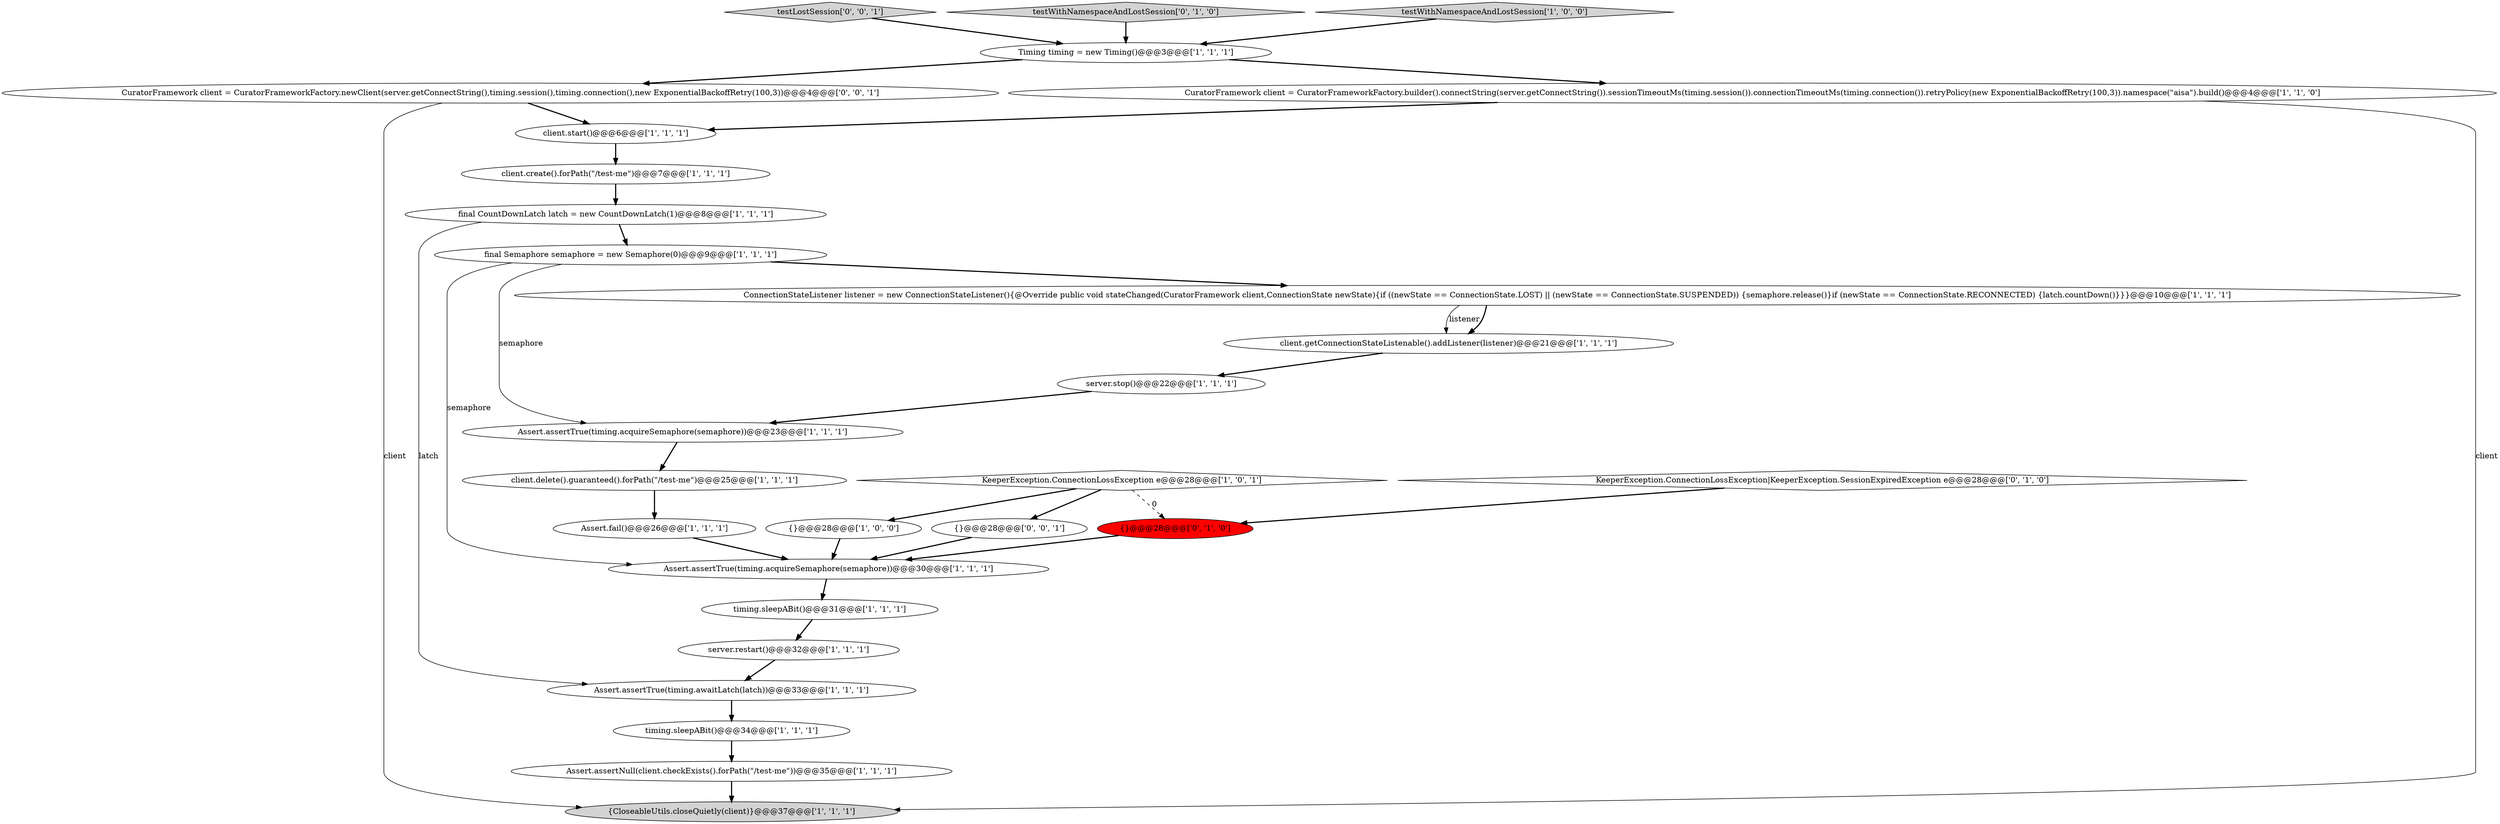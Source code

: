 digraph {
12 [style = filled, label = "client.start()@@@6@@@['1', '1', '1']", fillcolor = white, shape = ellipse image = "AAA0AAABBB1BBB"];
1 [style = filled, label = "Assert.assertTrue(timing.acquireSemaphore(semaphore))@@@30@@@['1', '1', '1']", fillcolor = white, shape = ellipse image = "AAA0AAABBB1BBB"];
14 [style = filled, label = "timing.sleepABit()@@@31@@@['1', '1', '1']", fillcolor = white, shape = ellipse image = "AAA0AAABBB1BBB"];
2 [style = filled, label = "Assert.fail()@@@26@@@['1', '1', '1']", fillcolor = white, shape = ellipse image = "AAA0AAABBB1BBB"];
20 [style = filled, label = "client.delete().guaranteed().forPath(\"/test-me\")@@@25@@@['1', '1', '1']", fillcolor = white, shape = ellipse image = "AAA0AAABBB1BBB"];
4 [style = filled, label = "final CountDownLatch latch = new CountDownLatch(1)@@@8@@@['1', '1', '1']", fillcolor = white, shape = ellipse image = "AAA0AAABBB1BBB"];
25 [style = filled, label = "{}@@@28@@@['0', '0', '1']", fillcolor = white, shape = ellipse image = "AAA0AAABBB3BBB"];
27 [style = filled, label = "testLostSession['0', '0', '1']", fillcolor = lightgray, shape = diamond image = "AAA0AAABBB3BBB"];
16 [style = filled, label = "Assert.assertTrue(timing.awaitLatch(latch))@@@33@@@['1', '1', '1']", fillcolor = white, shape = ellipse image = "AAA0AAABBB1BBB"];
19 [style = filled, label = "{CloseableUtils.closeQuietly(client)}@@@37@@@['1', '1', '1']", fillcolor = lightgray, shape = ellipse image = "AAA0AAABBB1BBB"];
10 [style = filled, label = "final Semaphore semaphore = new Semaphore(0)@@@9@@@['1', '1', '1']", fillcolor = white, shape = ellipse image = "AAA0AAABBB1BBB"];
0 [style = filled, label = "Assert.assertTrue(timing.acquireSemaphore(semaphore))@@@23@@@['1', '1', '1']", fillcolor = white, shape = ellipse image = "AAA0AAABBB1BBB"];
3 [style = filled, label = "Timing timing = new Timing()@@@3@@@['1', '1', '1']", fillcolor = white, shape = ellipse image = "AAA0AAABBB1BBB"];
5 [style = filled, label = "{}@@@28@@@['1', '0', '0']", fillcolor = white, shape = ellipse image = "AAA0AAABBB1BBB"];
24 [style = filled, label = "{}@@@28@@@['0', '1', '0']", fillcolor = red, shape = ellipse image = "AAA1AAABBB2BBB"];
7 [style = filled, label = "server.restart()@@@32@@@['1', '1', '1']", fillcolor = white, shape = ellipse image = "AAA0AAABBB1BBB"];
9 [style = filled, label = "client.create().forPath(\"/test-me\")@@@7@@@['1', '1', '1']", fillcolor = white, shape = ellipse image = "AAA0AAABBB1BBB"];
17 [style = filled, label = "Assert.assertNull(client.checkExists().forPath(\"/test-me\"))@@@35@@@['1', '1', '1']", fillcolor = white, shape = ellipse image = "AAA0AAABBB1BBB"];
22 [style = filled, label = "testWithNamespaceAndLostSession['0', '1', '0']", fillcolor = lightgray, shape = diamond image = "AAA0AAABBB2BBB"];
13 [style = filled, label = "KeeperException.ConnectionLossException e@@@28@@@['1', '0', '1']", fillcolor = white, shape = diamond image = "AAA0AAABBB1BBB"];
26 [style = filled, label = "CuratorFramework client = CuratorFrameworkFactory.newClient(server.getConnectString(),timing.session(),timing.connection(),new ExponentialBackoffRetry(100,3))@@@4@@@['0', '0', '1']", fillcolor = white, shape = ellipse image = "AAA0AAABBB3BBB"];
11 [style = filled, label = "timing.sleepABit()@@@34@@@['1', '1', '1']", fillcolor = white, shape = ellipse image = "AAA0AAABBB1BBB"];
21 [style = filled, label = "ConnectionStateListener listener = new ConnectionStateListener(){@Override public void stateChanged(CuratorFramework client,ConnectionState newState){if ((newState == ConnectionState.LOST) || (newState == ConnectionState.SUSPENDED)) {semaphore.release()}if (newState == ConnectionState.RECONNECTED) {latch.countDown()}}}@@@10@@@['1', '1', '1']", fillcolor = white, shape = ellipse image = "AAA0AAABBB1BBB"];
23 [style = filled, label = "KeeperException.ConnectionLossException|KeeperException.SessionExpiredException e@@@28@@@['0', '1', '0']", fillcolor = white, shape = diamond image = "AAA0AAABBB2BBB"];
15 [style = filled, label = "server.stop()@@@22@@@['1', '1', '1']", fillcolor = white, shape = ellipse image = "AAA0AAABBB1BBB"];
6 [style = filled, label = "testWithNamespaceAndLostSession['1', '0', '0']", fillcolor = lightgray, shape = diamond image = "AAA0AAABBB1BBB"];
18 [style = filled, label = "client.getConnectionStateListenable().addListener(listener)@@@21@@@['1', '1', '1']", fillcolor = white, shape = ellipse image = "AAA0AAABBB1BBB"];
8 [style = filled, label = "CuratorFramework client = CuratorFrameworkFactory.builder().connectString(server.getConnectString()).sessionTimeoutMs(timing.session()).connectionTimeoutMs(timing.connection()).retryPolicy(new ExponentialBackoffRetry(100,3)).namespace(\"aisa\").build()@@@4@@@['1', '1', '0']", fillcolor = white, shape = ellipse image = "AAA0AAABBB1BBB"];
4->10 [style = bold, label=""];
6->3 [style = bold, label=""];
13->25 [style = bold, label=""];
4->16 [style = solid, label="latch"];
25->1 [style = bold, label=""];
16->11 [style = bold, label=""];
10->0 [style = solid, label="semaphore"];
2->1 [style = bold, label=""];
10->1 [style = solid, label="semaphore"];
9->4 [style = bold, label=""];
27->3 [style = bold, label=""];
18->15 [style = bold, label=""];
3->26 [style = bold, label=""];
21->18 [style = solid, label="listener"];
26->19 [style = solid, label="client"];
10->21 [style = bold, label=""];
12->9 [style = bold, label=""];
8->19 [style = solid, label="client"];
17->19 [style = bold, label=""];
21->18 [style = bold, label=""];
14->7 [style = bold, label=""];
20->2 [style = bold, label=""];
22->3 [style = bold, label=""];
5->1 [style = bold, label=""];
26->12 [style = bold, label=""];
23->24 [style = bold, label=""];
13->24 [style = dashed, label="0"];
3->8 [style = bold, label=""];
15->0 [style = bold, label=""];
7->16 [style = bold, label=""];
13->5 [style = bold, label=""];
11->17 [style = bold, label=""];
0->20 [style = bold, label=""];
1->14 [style = bold, label=""];
24->1 [style = bold, label=""];
8->12 [style = bold, label=""];
}
